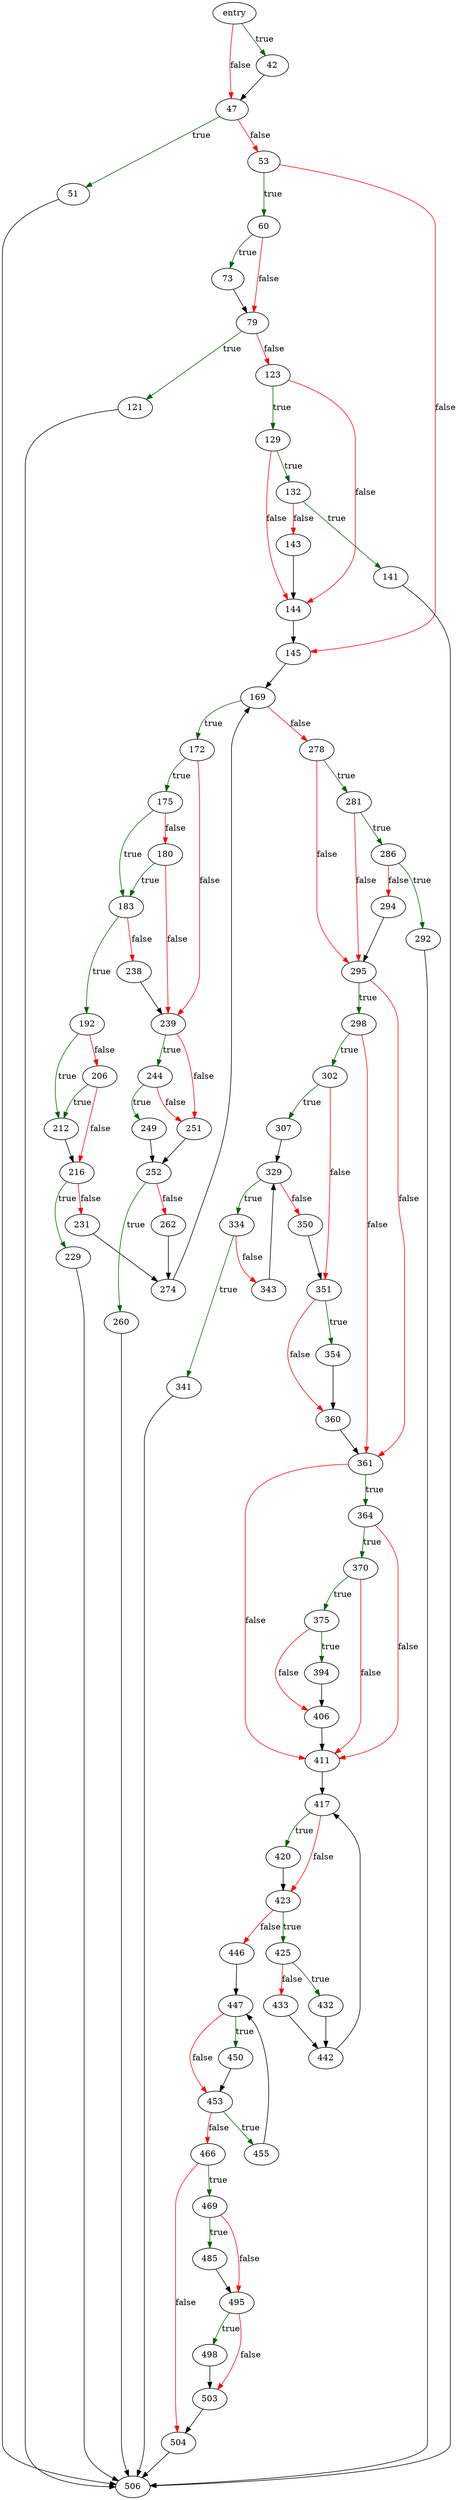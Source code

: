 digraph "sqlite3WalFrames" {
	// Node definitions.
	6 [label=entry];
	42;
	47;
	51;
	53;
	60;
	73;
	79;
	121;
	123;
	129;
	132;
	141;
	143;
	144;
	145;
	169;
	172;
	175;
	180;
	183;
	192;
	206;
	212;
	216;
	229;
	231;
	238;
	239;
	244;
	249;
	251;
	252;
	260;
	262;
	274;
	278;
	281;
	286;
	292;
	294;
	295;
	298;
	302;
	307;
	329;
	334;
	341;
	343;
	350;
	351;
	354;
	360;
	361;
	364;
	370;
	375;
	394;
	406;
	411;
	417;
	420;
	423;
	425;
	432;
	433;
	442;
	446;
	447;
	450;
	453;
	455;
	466;
	469;
	485;
	495;
	498;
	503;
	504;
	506;

	// Edge definitions.
	6 -> 42 [
		color=darkgreen
		label=true
	];
	6 -> 47 [
		color=red
		label=false
	];
	42 -> 47;
	47 -> 51 [
		color=darkgreen
		label=true
	];
	47 -> 53 [
		color=red
		label=false
	];
	51 -> 506;
	53 -> 60 [
		color=darkgreen
		label=true
	];
	53 -> 145 [
		color=red
		label=false
	];
	60 -> 73 [
		color=darkgreen
		label=true
	];
	60 -> 79 [
		color=red
		label=false
	];
	73 -> 79;
	79 -> 121 [
		color=darkgreen
		label=true
	];
	79 -> 123 [
		color=red
		label=false
	];
	121 -> 506;
	123 -> 129 [
		color=darkgreen
		label=true
	];
	123 -> 144 [
		color=red
		label=false
	];
	129 -> 132 [
		color=darkgreen
		label=true
	];
	129 -> 144 [
		color=red
		label=false
	];
	132 -> 141 [
		color=darkgreen
		label=true
	];
	132 -> 143 [
		color=red
		label=false
	];
	141 -> 506;
	143 -> 144;
	144 -> 145;
	145 -> 169;
	169 -> 172 [
		color=darkgreen
		label=true
	];
	169 -> 278 [
		color=red
		label=false
	];
	172 -> 175 [
		color=darkgreen
		label=true
	];
	172 -> 239 [
		color=red
		label=false
	];
	175 -> 180 [
		color=red
		label=false
	];
	175 -> 183 [
		color=darkgreen
		label=true
	];
	180 -> 183 [
		color=darkgreen
		label=true
	];
	180 -> 239 [
		color=red
		label=false
	];
	183 -> 192 [
		color=darkgreen
		label=true
	];
	183 -> 238 [
		color=red
		label=false
	];
	192 -> 206 [
		color=red
		label=false
	];
	192 -> 212 [
		color=darkgreen
		label=true
	];
	206 -> 212 [
		color=darkgreen
		label=true
	];
	206 -> 216 [
		color=red
		label=false
	];
	212 -> 216;
	216 -> 229 [
		color=darkgreen
		label=true
	];
	216 -> 231 [
		color=red
		label=false
	];
	229 -> 506;
	231 -> 274;
	238 -> 239;
	239 -> 244 [
		color=darkgreen
		label=true
	];
	239 -> 251 [
		color=red
		label=false
	];
	244 -> 249 [
		color=darkgreen
		label=true
	];
	244 -> 251 [
		color=red
		label=false
	];
	249 -> 252;
	251 -> 252;
	252 -> 260 [
		color=darkgreen
		label=true
	];
	252 -> 262 [
		color=red
		label=false
	];
	260 -> 506;
	262 -> 274;
	274 -> 169;
	278 -> 281 [
		color=darkgreen
		label=true
	];
	278 -> 295 [
		color=red
		label=false
	];
	281 -> 286 [
		color=darkgreen
		label=true
	];
	281 -> 295 [
		color=red
		label=false
	];
	286 -> 292 [
		color=darkgreen
		label=true
	];
	286 -> 294 [
		color=red
		label=false
	];
	292 -> 506;
	294 -> 295;
	295 -> 298 [
		color=darkgreen
		label=true
	];
	295 -> 361 [
		color=red
		label=false
	];
	298 -> 302 [
		color=darkgreen
		label=true
	];
	298 -> 361 [
		color=red
		label=false
	];
	302 -> 307 [
		color=darkgreen
		label=true
	];
	302 -> 351 [
		color=red
		label=false
	];
	307 -> 329;
	329 -> 334 [
		color=darkgreen
		label=true
	];
	329 -> 350 [
		color=red
		label=false
	];
	334 -> 341 [
		color=darkgreen
		label=true
	];
	334 -> 343 [
		color=red
		label=false
	];
	341 -> 506;
	343 -> 329;
	350 -> 351;
	351 -> 354 [
		color=darkgreen
		label=true
	];
	351 -> 360 [
		color=red
		label=false
	];
	354 -> 360;
	360 -> 361;
	361 -> 364 [
		color=darkgreen
		label=true
	];
	361 -> 411 [
		color=red
		label=false
	];
	364 -> 370 [
		color=darkgreen
		label=true
	];
	364 -> 411 [
		color=red
		label=false
	];
	370 -> 375 [
		color=darkgreen
		label=true
	];
	370 -> 411 [
		color=red
		label=false
	];
	375 -> 394 [
		color=darkgreen
		label=true
	];
	375 -> 406 [
		color=red
		label=false
	];
	394 -> 406;
	406 -> 411;
	411 -> 417;
	417 -> 420 [
		color=darkgreen
		label=true
	];
	417 -> 423 [
		color=red
		label=false
	];
	420 -> 423;
	423 -> 425 [
		color=darkgreen
		label=true
	];
	423 -> 446 [
		color=red
		label=false
	];
	425 -> 432 [
		color=darkgreen
		label=true
	];
	425 -> 433 [
		color=red
		label=false
	];
	432 -> 442;
	433 -> 442;
	442 -> 417;
	446 -> 447;
	447 -> 450 [
		color=darkgreen
		label=true
	];
	447 -> 453 [
		color=red
		label=false
	];
	450 -> 453;
	453 -> 455 [
		color=darkgreen
		label=true
	];
	453 -> 466 [
		color=red
		label=false
	];
	455 -> 447;
	466 -> 469 [
		color=darkgreen
		label=true
	];
	466 -> 504 [
		color=red
		label=false
	];
	469 -> 485 [
		color=darkgreen
		label=true
	];
	469 -> 495 [
		color=red
		label=false
	];
	485 -> 495;
	495 -> 498 [
		color=darkgreen
		label=true
	];
	495 -> 503 [
		color=red
		label=false
	];
	498 -> 503;
	503 -> 504;
	504 -> 506;
}